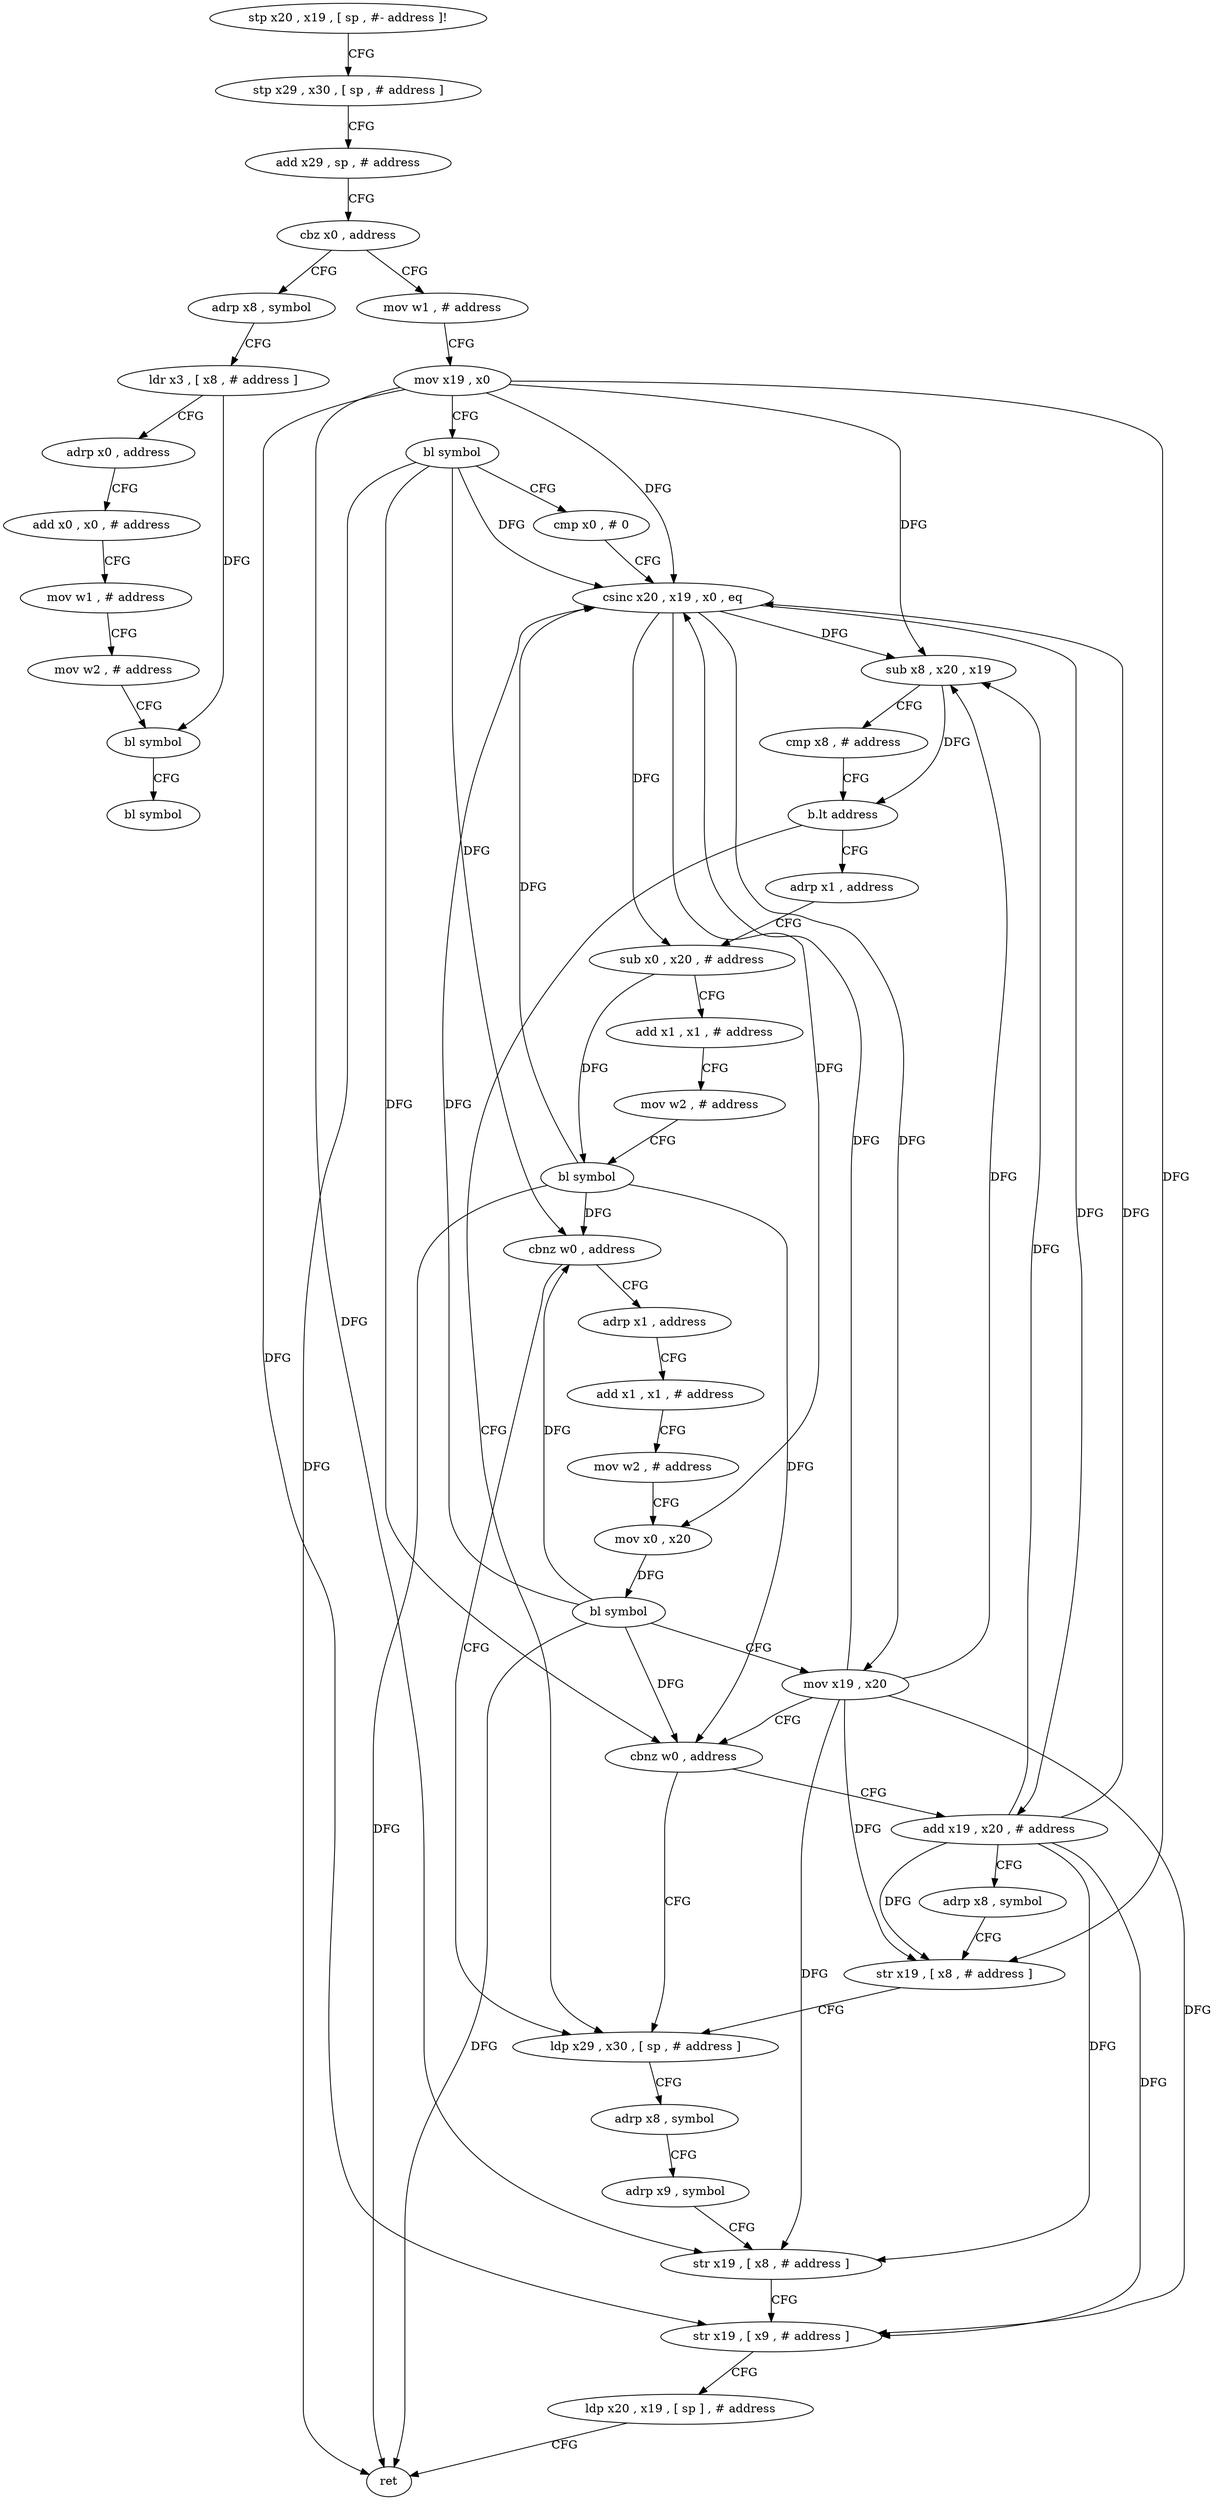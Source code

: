 digraph "func" {
"4206280" [label = "stp x20 , x19 , [ sp , #- address ]!" ]
"4206284" [label = "stp x29 , x30 , [ sp , # address ]" ]
"4206288" [label = "add x29 , sp , # address" ]
"4206292" [label = "cbz x0 , address" ]
"4206420" [label = "adrp x8 , symbol" ]
"4206296" [label = "mov w1 , # address" ]
"4206424" [label = "ldr x3 , [ x8 , # address ]" ]
"4206428" [label = "adrp x0 , address" ]
"4206432" [label = "add x0 , x0 , # address" ]
"4206436" [label = "mov w1 , # address" ]
"4206440" [label = "mov w2 , # address" ]
"4206444" [label = "bl symbol" ]
"4206448" [label = "bl symbol" ]
"4206300" [label = "mov x19 , x0" ]
"4206304" [label = "bl symbol" ]
"4206308" [label = "cmp x0 , # 0" ]
"4206312" [label = "csinc x20 , x19 , x0 , eq" ]
"4206316" [label = "sub x8 , x20 , x19" ]
"4206320" [label = "cmp x8 , # address" ]
"4206324" [label = "b.lt address" ]
"4206392" [label = "ldp x29 , x30 , [ sp , # address ]" ]
"4206328" [label = "adrp x1 , address" ]
"4206396" [label = "adrp x8 , symbol" ]
"4206400" [label = "adrp x9 , symbol" ]
"4206404" [label = "str x19 , [ x8 , # address ]" ]
"4206408" [label = "str x19 , [ x9 , # address ]" ]
"4206412" [label = "ldp x20 , x19 , [ sp ] , # address" ]
"4206416" [label = "ret" ]
"4206332" [label = "sub x0 , x20 , # address" ]
"4206336" [label = "add x1 , x1 , # address" ]
"4206340" [label = "mov w2 , # address" ]
"4206344" [label = "bl symbol" ]
"4206348" [label = "cbnz w0 , address" ]
"4206352" [label = "adrp x1 , address" ]
"4206356" [label = "add x1 , x1 , # address" ]
"4206360" [label = "mov w2 , # address" ]
"4206364" [label = "mov x0 , x20" ]
"4206368" [label = "bl symbol" ]
"4206372" [label = "mov x19 , x20" ]
"4206376" [label = "cbnz w0 , address" ]
"4206380" [label = "add x19 , x20 , # address" ]
"4206384" [label = "adrp x8 , symbol" ]
"4206388" [label = "str x19 , [ x8 , # address ]" ]
"4206280" -> "4206284" [ label = "CFG" ]
"4206284" -> "4206288" [ label = "CFG" ]
"4206288" -> "4206292" [ label = "CFG" ]
"4206292" -> "4206420" [ label = "CFG" ]
"4206292" -> "4206296" [ label = "CFG" ]
"4206420" -> "4206424" [ label = "CFG" ]
"4206296" -> "4206300" [ label = "CFG" ]
"4206424" -> "4206428" [ label = "CFG" ]
"4206424" -> "4206444" [ label = "DFG" ]
"4206428" -> "4206432" [ label = "CFG" ]
"4206432" -> "4206436" [ label = "CFG" ]
"4206436" -> "4206440" [ label = "CFG" ]
"4206440" -> "4206444" [ label = "CFG" ]
"4206444" -> "4206448" [ label = "CFG" ]
"4206300" -> "4206304" [ label = "CFG" ]
"4206300" -> "4206312" [ label = "DFG" ]
"4206300" -> "4206316" [ label = "DFG" ]
"4206300" -> "4206404" [ label = "DFG" ]
"4206300" -> "4206408" [ label = "DFG" ]
"4206300" -> "4206388" [ label = "DFG" ]
"4206304" -> "4206308" [ label = "CFG" ]
"4206304" -> "4206312" [ label = "DFG" ]
"4206304" -> "4206416" [ label = "DFG" ]
"4206304" -> "4206348" [ label = "DFG" ]
"4206304" -> "4206376" [ label = "DFG" ]
"4206308" -> "4206312" [ label = "CFG" ]
"4206312" -> "4206316" [ label = "DFG" ]
"4206312" -> "4206332" [ label = "DFG" ]
"4206312" -> "4206364" [ label = "DFG" ]
"4206312" -> "4206372" [ label = "DFG" ]
"4206312" -> "4206380" [ label = "DFG" ]
"4206316" -> "4206320" [ label = "CFG" ]
"4206316" -> "4206324" [ label = "DFG" ]
"4206320" -> "4206324" [ label = "CFG" ]
"4206324" -> "4206392" [ label = "CFG" ]
"4206324" -> "4206328" [ label = "CFG" ]
"4206392" -> "4206396" [ label = "CFG" ]
"4206328" -> "4206332" [ label = "CFG" ]
"4206396" -> "4206400" [ label = "CFG" ]
"4206400" -> "4206404" [ label = "CFG" ]
"4206404" -> "4206408" [ label = "CFG" ]
"4206408" -> "4206412" [ label = "CFG" ]
"4206412" -> "4206416" [ label = "CFG" ]
"4206332" -> "4206336" [ label = "CFG" ]
"4206332" -> "4206344" [ label = "DFG" ]
"4206336" -> "4206340" [ label = "CFG" ]
"4206340" -> "4206344" [ label = "CFG" ]
"4206344" -> "4206348" [ label = "DFG" ]
"4206344" -> "4206312" [ label = "DFG" ]
"4206344" -> "4206416" [ label = "DFG" ]
"4206344" -> "4206376" [ label = "DFG" ]
"4206348" -> "4206392" [ label = "CFG" ]
"4206348" -> "4206352" [ label = "CFG" ]
"4206352" -> "4206356" [ label = "CFG" ]
"4206356" -> "4206360" [ label = "CFG" ]
"4206360" -> "4206364" [ label = "CFG" ]
"4206364" -> "4206368" [ label = "DFG" ]
"4206368" -> "4206372" [ label = "CFG" ]
"4206368" -> "4206312" [ label = "DFG" ]
"4206368" -> "4206348" [ label = "DFG" ]
"4206368" -> "4206416" [ label = "DFG" ]
"4206368" -> "4206376" [ label = "DFG" ]
"4206372" -> "4206376" [ label = "CFG" ]
"4206372" -> "4206312" [ label = "DFG" ]
"4206372" -> "4206316" [ label = "DFG" ]
"4206372" -> "4206404" [ label = "DFG" ]
"4206372" -> "4206408" [ label = "DFG" ]
"4206372" -> "4206388" [ label = "DFG" ]
"4206376" -> "4206392" [ label = "CFG" ]
"4206376" -> "4206380" [ label = "CFG" ]
"4206380" -> "4206384" [ label = "CFG" ]
"4206380" -> "4206312" [ label = "DFG" ]
"4206380" -> "4206316" [ label = "DFG" ]
"4206380" -> "4206404" [ label = "DFG" ]
"4206380" -> "4206408" [ label = "DFG" ]
"4206380" -> "4206388" [ label = "DFG" ]
"4206384" -> "4206388" [ label = "CFG" ]
"4206388" -> "4206392" [ label = "CFG" ]
}
